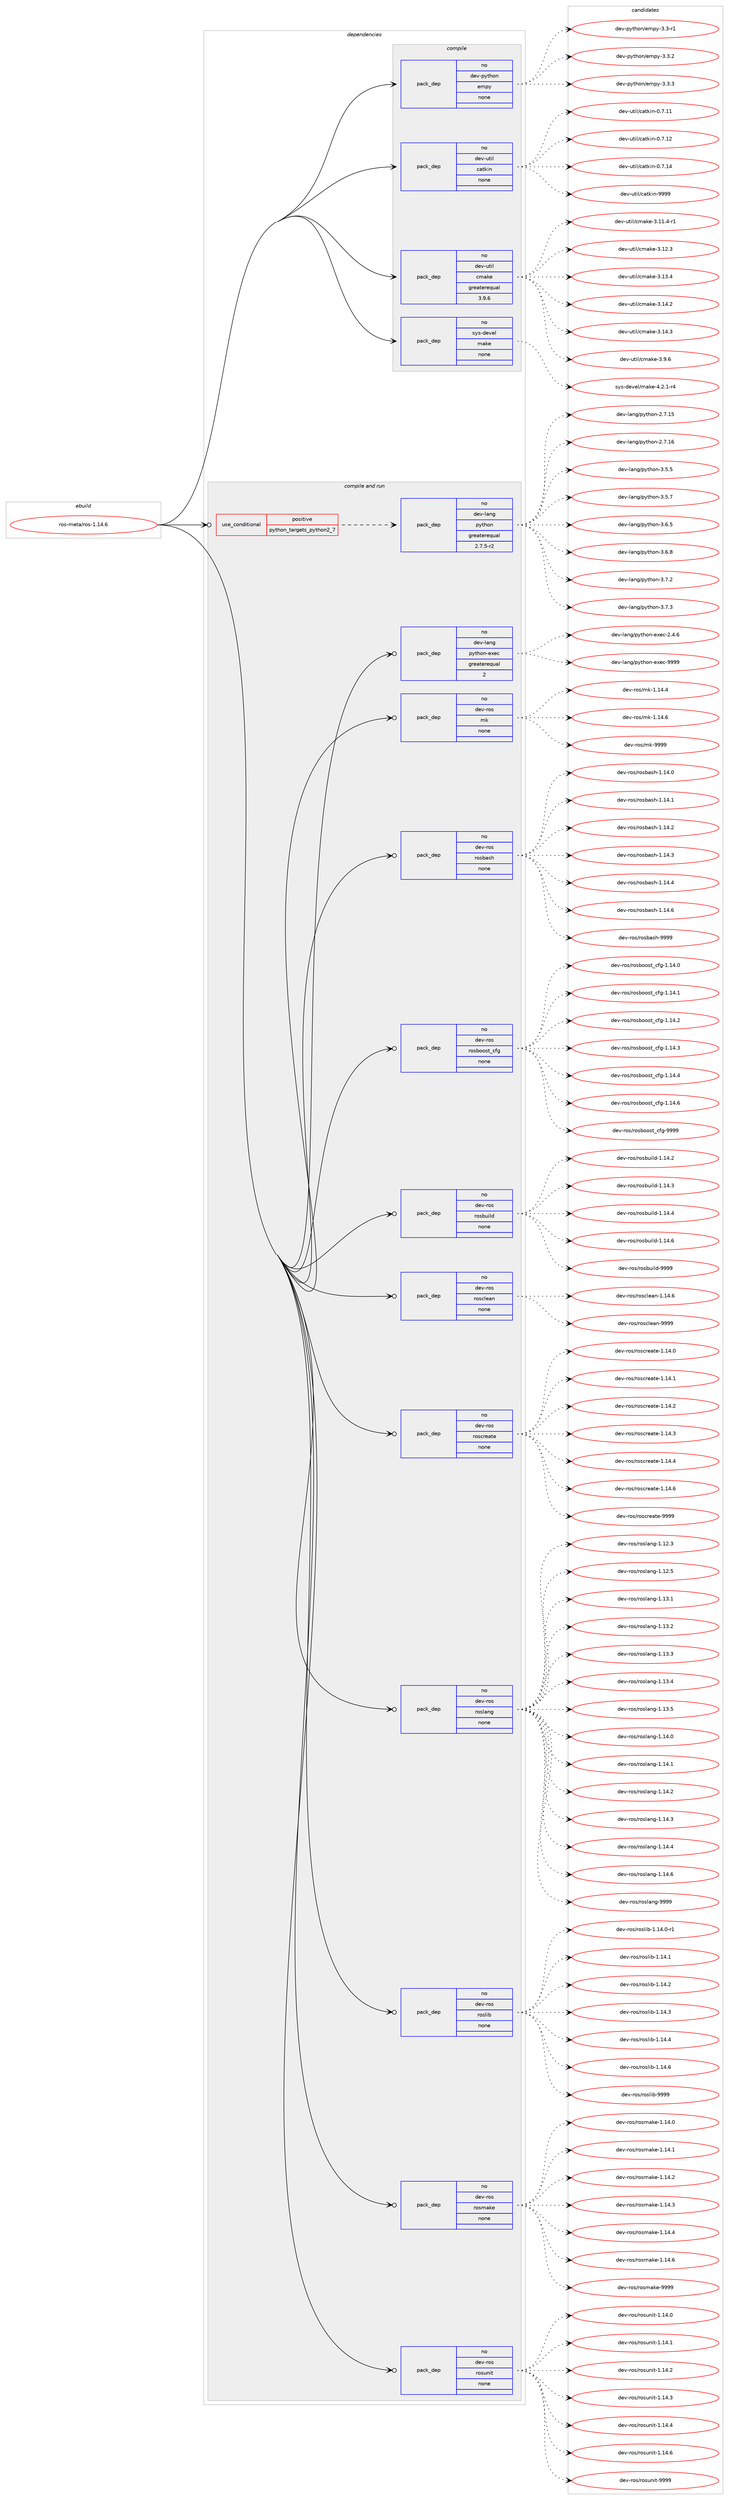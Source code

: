 digraph prolog {

# *************
# Graph options
# *************

newrank=true;
concentrate=true;
compound=true;
graph [rankdir=LR,fontname=Helvetica,fontsize=10,ranksep=1.5];#, ranksep=2.5, nodesep=0.2];
edge  [arrowhead=vee];
node  [fontname=Helvetica,fontsize=10];

# **********
# The ebuild
# **********

subgraph cluster_leftcol {
color=gray;
rank=same;
label=<<i>ebuild</i>>;
id [label="ros-meta/ros-1.14.6", color=red, width=4, href="../ros-meta/ros-1.14.6.svg"];
}

# ****************
# The dependencies
# ****************

subgraph cluster_midcol {
color=gray;
label=<<i>dependencies</i>>;
subgraph cluster_compile {
fillcolor="#eeeeee";
style=filled;
label=<<i>compile</i>>;
subgraph pack950 {
dependency1086 [label=<<TABLE BORDER="0" CELLBORDER="1" CELLSPACING="0" CELLPADDING="4" WIDTH="220"><TR><TD ROWSPAN="6" CELLPADDING="30">pack_dep</TD></TR><TR><TD WIDTH="110">no</TD></TR><TR><TD>dev-python</TD></TR><TR><TD>empy</TD></TR><TR><TD>none</TD></TR><TR><TD></TD></TR></TABLE>>, shape=none, color=blue];
}
id:e -> dependency1086:w [weight=20,style="solid",arrowhead="vee"];
subgraph pack951 {
dependency1087 [label=<<TABLE BORDER="0" CELLBORDER="1" CELLSPACING="0" CELLPADDING="4" WIDTH="220"><TR><TD ROWSPAN="6" CELLPADDING="30">pack_dep</TD></TR><TR><TD WIDTH="110">no</TD></TR><TR><TD>dev-util</TD></TR><TR><TD>catkin</TD></TR><TR><TD>none</TD></TR><TR><TD></TD></TR></TABLE>>, shape=none, color=blue];
}
id:e -> dependency1087:w [weight=20,style="solid",arrowhead="vee"];
subgraph pack952 {
dependency1088 [label=<<TABLE BORDER="0" CELLBORDER="1" CELLSPACING="0" CELLPADDING="4" WIDTH="220"><TR><TD ROWSPAN="6" CELLPADDING="30">pack_dep</TD></TR><TR><TD WIDTH="110">no</TD></TR><TR><TD>dev-util</TD></TR><TR><TD>cmake</TD></TR><TR><TD>greaterequal</TD></TR><TR><TD>3.9.6</TD></TR></TABLE>>, shape=none, color=blue];
}
id:e -> dependency1088:w [weight=20,style="solid",arrowhead="vee"];
subgraph pack953 {
dependency1089 [label=<<TABLE BORDER="0" CELLBORDER="1" CELLSPACING="0" CELLPADDING="4" WIDTH="220"><TR><TD ROWSPAN="6" CELLPADDING="30">pack_dep</TD></TR><TR><TD WIDTH="110">no</TD></TR><TR><TD>sys-devel</TD></TR><TR><TD>make</TD></TR><TR><TD>none</TD></TR><TR><TD></TD></TR></TABLE>>, shape=none, color=blue];
}
id:e -> dependency1089:w [weight=20,style="solid",arrowhead="vee"];
}
subgraph cluster_compileandrun {
fillcolor="#eeeeee";
style=filled;
label=<<i>compile and run</i>>;
subgraph cond124 {
dependency1090 [label=<<TABLE BORDER="0" CELLBORDER="1" CELLSPACING="0" CELLPADDING="4"><TR><TD ROWSPAN="3" CELLPADDING="10">use_conditional</TD></TR><TR><TD>positive</TD></TR><TR><TD>python_targets_python2_7</TD></TR></TABLE>>, shape=none, color=red];
subgraph pack954 {
dependency1091 [label=<<TABLE BORDER="0" CELLBORDER="1" CELLSPACING="0" CELLPADDING="4" WIDTH="220"><TR><TD ROWSPAN="6" CELLPADDING="30">pack_dep</TD></TR><TR><TD WIDTH="110">no</TD></TR><TR><TD>dev-lang</TD></TR><TR><TD>python</TD></TR><TR><TD>greaterequal</TD></TR><TR><TD>2.7.5-r2</TD></TR></TABLE>>, shape=none, color=blue];
}
dependency1090:e -> dependency1091:w [weight=20,style="dashed",arrowhead="vee"];
}
id:e -> dependency1090:w [weight=20,style="solid",arrowhead="odotvee"];
subgraph pack955 {
dependency1092 [label=<<TABLE BORDER="0" CELLBORDER="1" CELLSPACING="0" CELLPADDING="4" WIDTH="220"><TR><TD ROWSPAN="6" CELLPADDING="30">pack_dep</TD></TR><TR><TD WIDTH="110">no</TD></TR><TR><TD>dev-lang</TD></TR><TR><TD>python-exec</TD></TR><TR><TD>greaterequal</TD></TR><TR><TD>2</TD></TR></TABLE>>, shape=none, color=blue];
}
id:e -> dependency1092:w [weight=20,style="solid",arrowhead="odotvee"];
subgraph pack956 {
dependency1093 [label=<<TABLE BORDER="0" CELLBORDER="1" CELLSPACING="0" CELLPADDING="4" WIDTH="220"><TR><TD ROWSPAN="6" CELLPADDING="30">pack_dep</TD></TR><TR><TD WIDTH="110">no</TD></TR><TR><TD>dev-ros</TD></TR><TR><TD>mk</TD></TR><TR><TD>none</TD></TR><TR><TD></TD></TR></TABLE>>, shape=none, color=blue];
}
id:e -> dependency1093:w [weight=20,style="solid",arrowhead="odotvee"];
subgraph pack957 {
dependency1094 [label=<<TABLE BORDER="0" CELLBORDER="1" CELLSPACING="0" CELLPADDING="4" WIDTH="220"><TR><TD ROWSPAN="6" CELLPADDING="30">pack_dep</TD></TR><TR><TD WIDTH="110">no</TD></TR><TR><TD>dev-ros</TD></TR><TR><TD>rosbash</TD></TR><TR><TD>none</TD></TR><TR><TD></TD></TR></TABLE>>, shape=none, color=blue];
}
id:e -> dependency1094:w [weight=20,style="solid",arrowhead="odotvee"];
subgraph pack958 {
dependency1095 [label=<<TABLE BORDER="0" CELLBORDER="1" CELLSPACING="0" CELLPADDING="4" WIDTH="220"><TR><TD ROWSPAN="6" CELLPADDING="30">pack_dep</TD></TR><TR><TD WIDTH="110">no</TD></TR><TR><TD>dev-ros</TD></TR><TR><TD>rosboost_cfg</TD></TR><TR><TD>none</TD></TR><TR><TD></TD></TR></TABLE>>, shape=none, color=blue];
}
id:e -> dependency1095:w [weight=20,style="solid",arrowhead="odotvee"];
subgraph pack959 {
dependency1096 [label=<<TABLE BORDER="0" CELLBORDER="1" CELLSPACING="0" CELLPADDING="4" WIDTH="220"><TR><TD ROWSPAN="6" CELLPADDING="30">pack_dep</TD></TR><TR><TD WIDTH="110">no</TD></TR><TR><TD>dev-ros</TD></TR><TR><TD>rosbuild</TD></TR><TR><TD>none</TD></TR><TR><TD></TD></TR></TABLE>>, shape=none, color=blue];
}
id:e -> dependency1096:w [weight=20,style="solid",arrowhead="odotvee"];
subgraph pack960 {
dependency1097 [label=<<TABLE BORDER="0" CELLBORDER="1" CELLSPACING="0" CELLPADDING="4" WIDTH="220"><TR><TD ROWSPAN="6" CELLPADDING="30">pack_dep</TD></TR><TR><TD WIDTH="110">no</TD></TR><TR><TD>dev-ros</TD></TR><TR><TD>rosclean</TD></TR><TR><TD>none</TD></TR><TR><TD></TD></TR></TABLE>>, shape=none, color=blue];
}
id:e -> dependency1097:w [weight=20,style="solid",arrowhead="odotvee"];
subgraph pack961 {
dependency1098 [label=<<TABLE BORDER="0" CELLBORDER="1" CELLSPACING="0" CELLPADDING="4" WIDTH="220"><TR><TD ROWSPAN="6" CELLPADDING="30">pack_dep</TD></TR><TR><TD WIDTH="110">no</TD></TR><TR><TD>dev-ros</TD></TR><TR><TD>roscreate</TD></TR><TR><TD>none</TD></TR><TR><TD></TD></TR></TABLE>>, shape=none, color=blue];
}
id:e -> dependency1098:w [weight=20,style="solid",arrowhead="odotvee"];
subgraph pack962 {
dependency1099 [label=<<TABLE BORDER="0" CELLBORDER="1" CELLSPACING="0" CELLPADDING="4" WIDTH="220"><TR><TD ROWSPAN="6" CELLPADDING="30">pack_dep</TD></TR><TR><TD WIDTH="110">no</TD></TR><TR><TD>dev-ros</TD></TR><TR><TD>roslang</TD></TR><TR><TD>none</TD></TR><TR><TD></TD></TR></TABLE>>, shape=none, color=blue];
}
id:e -> dependency1099:w [weight=20,style="solid",arrowhead="odotvee"];
subgraph pack963 {
dependency1100 [label=<<TABLE BORDER="0" CELLBORDER="1" CELLSPACING="0" CELLPADDING="4" WIDTH="220"><TR><TD ROWSPAN="6" CELLPADDING="30">pack_dep</TD></TR><TR><TD WIDTH="110">no</TD></TR><TR><TD>dev-ros</TD></TR><TR><TD>roslib</TD></TR><TR><TD>none</TD></TR><TR><TD></TD></TR></TABLE>>, shape=none, color=blue];
}
id:e -> dependency1100:w [weight=20,style="solid",arrowhead="odotvee"];
subgraph pack964 {
dependency1101 [label=<<TABLE BORDER="0" CELLBORDER="1" CELLSPACING="0" CELLPADDING="4" WIDTH="220"><TR><TD ROWSPAN="6" CELLPADDING="30">pack_dep</TD></TR><TR><TD WIDTH="110">no</TD></TR><TR><TD>dev-ros</TD></TR><TR><TD>rosmake</TD></TR><TR><TD>none</TD></TR><TR><TD></TD></TR></TABLE>>, shape=none, color=blue];
}
id:e -> dependency1101:w [weight=20,style="solid",arrowhead="odotvee"];
subgraph pack965 {
dependency1102 [label=<<TABLE BORDER="0" CELLBORDER="1" CELLSPACING="0" CELLPADDING="4" WIDTH="220"><TR><TD ROWSPAN="6" CELLPADDING="30">pack_dep</TD></TR><TR><TD WIDTH="110">no</TD></TR><TR><TD>dev-ros</TD></TR><TR><TD>rosunit</TD></TR><TR><TD>none</TD></TR><TR><TD></TD></TR></TABLE>>, shape=none, color=blue];
}
id:e -> dependency1102:w [weight=20,style="solid",arrowhead="odotvee"];
}
subgraph cluster_run {
fillcolor="#eeeeee";
style=filled;
label=<<i>run</i>>;
}
}

# **************
# The candidates
# **************

subgraph cluster_choices {
rank=same;
color=gray;
label=<<i>candidates</i>>;

subgraph choice950 {
color=black;
nodesep=1;
choice1001011184511212111610411111047101109112121455146514511449 [label="dev-python/empy-3.3-r1", color=red, width=4,href="../dev-python/empy-3.3-r1.svg"];
choice1001011184511212111610411111047101109112121455146514650 [label="dev-python/empy-3.3.2", color=red, width=4,href="../dev-python/empy-3.3.2.svg"];
choice1001011184511212111610411111047101109112121455146514651 [label="dev-python/empy-3.3.3", color=red, width=4,href="../dev-python/empy-3.3.3.svg"];
dependency1086:e -> choice1001011184511212111610411111047101109112121455146514511449:w [style=dotted,weight="100"];
dependency1086:e -> choice1001011184511212111610411111047101109112121455146514650:w [style=dotted,weight="100"];
dependency1086:e -> choice1001011184511212111610411111047101109112121455146514651:w [style=dotted,weight="100"];
}
subgraph choice951 {
color=black;
nodesep=1;
choice1001011184511711610510847999711610710511045484655464949 [label="dev-util/catkin-0.7.11", color=red, width=4,href="../dev-util/catkin-0.7.11.svg"];
choice1001011184511711610510847999711610710511045484655464950 [label="dev-util/catkin-0.7.12", color=red, width=4,href="../dev-util/catkin-0.7.12.svg"];
choice1001011184511711610510847999711610710511045484655464952 [label="dev-util/catkin-0.7.14", color=red, width=4,href="../dev-util/catkin-0.7.14.svg"];
choice100101118451171161051084799971161071051104557575757 [label="dev-util/catkin-9999", color=red, width=4,href="../dev-util/catkin-9999.svg"];
dependency1087:e -> choice1001011184511711610510847999711610710511045484655464949:w [style=dotted,weight="100"];
dependency1087:e -> choice1001011184511711610510847999711610710511045484655464950:w [style=dotted,weight="100"];
dependency1087:e -> choice1001011184511711610510847999711610710511045484655464952:w [style=dotted,weight="100"];
dependency1087:e -> choice100101118451171161051084799971161071051104557575757:w [style=dotted,weight="100"];
}
subgraph choice952 {
color=black;
nodesep=1;
choice10010111845117116105108479910997107101455146494946524511449 [label="dev-util/cmake-3.11.4-r1", color=red, width=4,href="../dev-util/cmake-3.11.4-r1.svg"];
choice1001011184511711610510847991099710710145514649504651 [label="dev-util/cmake-3.12.3", color=red, width=4,href="../dev-util/cmake-3.12.3.svg"];
choice1001011184511711610510847991099710710145514649514652 [label="dev-util/cmake-3.13.4", color=red, width=4,href="../dev-util/cmake-3.13.4.svg"];
choice1001011184511711610510847991099710710145514649524650 [label="dev-util/cmake-3.14.2", color=red, width=4,href="../dev-util/cmake-3.14.2.svg"];
choice1001011184511711610510847991099710710145514649524651 [label="dev-util/cmake-3.14.3", color=red, width=4,href="../dev-util/cmake-3.14.3.svg"];
choice10010111845117116105108479910997107101455146574654 [label="dev-util/cmake-3.9.6", color=red, width=4,href="../dev-util/cmake-3.9.6.svg"];
dependency1088:e -> choice10010111845117116105108479910997107101455146494946524511449:w [style=dotted,weight="100"];
dependency1088:e -> choice1001011184511711610510847991099710710145514649504651:w [style=dotted,weight="100"];
dependency1088:e -> choice1001011184511711610510847991099710710145514649514652:w [style=dotted,weight="100"];
dependency1088:e -> choice1001011184511711610510847991099710710145514649524650:w [style=dotted,weight="100"];
dependency1088:e -> choice1001011184511711610510847991099710710145514649524651:w [style=dotted,weight="100"];
dependency1088:e -> choice10010111845117116105108479910997107101455146574654:w [style=dotted,weight="100"];
}
subgraph choice953 {
color=black;
nodesep=1;
choice1151211154510010111810110847109971071014552465046494511452 [label="sys-devel/make-4.2.1-r4", color=red, width=4,href="../sys-devel/make-4.2.1-r4.svg"];
dependency1089:e -> choice1151211154510010111810110847109971071014552465046494511452:w [style=dotted,weight="100"];
}
subgraph choice954 {
color=black;
nodesep=1;
choice10010111845108971101034711212111610411111045504655464953 [label="dev-lang/python-2.7.15", color=red, width=4,href="../dev-lang/python-2.7.15.svg"];
choice10010111845108971101034711212111610411111045504655464954 [label="dev-lang/python-2.7.16", color=red, width=4,href="../dev-lang/python-2.7.16.svg"];
choice100101118451089711010347112121116104111110455146534653 [label="dev-lang/python-3.5.5", color=red, width=4,href="../dev-lang/python-3.5.5.svg"];
choice100101118451089711010347112121116104111110455146534655 [label="dev-lang/python-3.5.7", color=red, width=4,href="../dev-lang/python-3.5.7.svg"];
choice100101118451089711010347112121116104111110455146544653 [label="dev-lang/python-3.6.5", color=red, width=4,href="../dev-lang/python-3.6.5.svg"];
choice100101118451089711010347112121116104111110455146544656 [label="dev-lang/python-3.6.8", color=red, width=4,href="../dev-lang/python-3.6.8.svg"];
choice100101118451089711010347112121116104111110455146554650 [label="dev-lang/python-3.7.2", color=red, width=4,href="../dev-lang/python-3.7.2.svg"];
choice100101118451089711010347112121116104111110455146554651 [label="dev-lang/python-3.7.3", color=red, width=4,href="../dev-lang/python-3.7.3.svg"];
dependency1091:e -> choice10010111845108971101034711212111610411111045504655464953:w [style=dotted,weight="100"];
dependency1091:e -> choice10010111845108971101034711212111610411111045504655464954:w [style=dotted,weight="100"];
dependency1091:e -> choice100101118451089711010347112121116104111110455146534653:w [style=dotted,weight="100"];
dependency1091:e -> choice100101118451089711010347112121116104111110455146534655:w [style=dotted,weight="100"];
dependency1091:e -> choice100101118451089711010347112121116104111110455146544653:w [style=dotted,weight="100"];
dependency1091:e -> choice100101118451089711010347112121116104111110455146544656:w [style=dotted,weight="100"];
dependency1091:e -> choice100101118451089711010347112121116104111110455146554650:w [style=dotted,weight="100"];
dependency1091:e -> choice100101118451089711010347112121116104111110455146554651:w [style=dotted,weight="100"];
}
subgraph choice955 {
color=black;
nodesep=1;
choice1001011184510897110103471121211161041111104510112010199455046524654 [label="dev-lang/python-exec-2.4.6", color=red, width=4,href="../dev-lang/python-exec-2.4.6.svg"];
choice10010111845108971101034711212111610411111045101120101994557575757 [label="dev-lang/python-exec-9999", color=red, width=4,href="../dev-lang/python-exec-9999.svg"];
dependency1092:e -> choice1001011184510897110103471121211161041111104510112010199455046524654:w [style=dotted,weight="100"];
dependency1092:e -> choice10010111845108971101034711212111610411111045101120101994557575757:w [style=dotted,weight="100"];
}
subgraph choice956 {
color=black;
nodesep=1;
choice100101118451141111154710910745494649524652 [label="dev-ros/mk-1.14.4", color=red, width=4,href="../dev-ros/mk-1.14.4.svg"];
choice100101118451141111154710910745494649524654 [label="dev-ros/mk-1.14.6", color=red, width=4,href="../dev-ros/mk-1.14.6.svg"];
choice10010111845114111115471091074557575757 [label="dev-ros/mk-9999", color=red, width=4,href="../dev-ros/mk-9999.svg"];
dependency1093:e -> choice100101118451141111154710910745494649524652:w [style=dotted,weight="100"];
dependency1093:e -> choice100101118451141111154710910745494649524654:w [style=dotted,weight="100"];
dependency1093:e -> choice10010111845114111115471091074557575757:w [style=dotted,weight="100"];
}
subgraph choice957 {
color=black;
nodesep=1;
choice1001011184511411111547114111115989711510445494649524648 [label="dev-ros/rosbash-1.14.0", color=red, width=4,href="../dev-ros/rosbash-1.14.0.svg"];
choice1001011184511411111547114111115989711510445494649524649 [label="dev-ros/rosbash-1.14.1", color=red, width=4,href="../dev-ros/rosbash-1.14.1.svg"];
choice1001011184511411111547114111115989711510445494649524650 [label="dev-ros/rosbash-1.14.2", color=red, width=4,href="../dev-ros/rosbash-1.14.2.svg"];
choice1001011184511411111547114111115989711510445494649524651 [label="dev-ros/rosbash-1.14.3", color=red, width=4,href="../dev-ros/rosbash-1.14.3.svg"];
choice1001011184511411111547114111115989711510445494649524652 [label="dev-ros/rosbash-1.14.4", color=red, width=4,href="../dev-ros/rosbash-1.14.4.svg"];
choice1001011184511411111547114111115989711510445494649524654 [label="dev-ros/rosbash-1.14.6", color=red, width=4,href="../dev-ros/rosbash-1.14.6.svg"];
choice100101118451141111154711411111598971151044557575757 [label="dev-ros/rosbash-9999", color=red, width=4,href="../dev-ros/rosbash-9999.svg"];
dependency1094:e -> choice1001011184511411111547114111115989711510445494649524648:w [style=dotted,weight="100"];
dependency1094:e -> choice1001011184511411111547114111115989711510445494649524649:w [style=dotted,weight="100"];
dependency1094:e -> choice1001011184511411111547114111115989711510445494649524650:w [style=dotted,weight="100"];
dependency1094:e -> choice1001011184511411111547114111115989711510445494649524651:w [style=dotted,weight="100"];
dependency1094:e -> choice1001011184511411111547114111115989711510445494649524652:w [style=dotted,weight="100"];
dependency1094:e -> choice1001011184511411111547114111115989711510445494649524654:w [style=dotted,weight="100"];
dependency1094:e -> choice100101118451141111154711411111598971151044557575757:w [style=dotted,weight="100"];
}
subgraph choice958 {
color=black;
nodesep=1;
choice100101118451141111154711411111598111111115116959910210345494649524648 [label="dev-ros/rosboost_cfg-1.14.0", color=red, width=4,href="../dev-ros/rosboost_cfg-1.14.0.svg"];
choice100101118451141111154711411111598111111115116959910210345494649524649 [label="dev-ros/rosboost_cfg-1.14.1", color=red, width=4,href="../dev-ros/rosboost_cfg-1.14.1.svg"];
choice100101118451141111154711411111598111111115116959910210345494649524650 [label="dev-ros/rosboost_cfg-1.14.2", color=red, width=4,href="../dev-ros/rosboost_cfg-1.14.2.svg"];
choice100101118451141111154711411111598111111115116959910210345494649524651 [label="dev-ros/rosboost_cfg-1.14.3", color=red, width=4,href="../dev-ros/rosboost_cfg-1.14.3.svg"];
choice100101118451141111154711411111598111111115116959910210345494649524652 [label="dev-ros/rosboost_cfg-1.14.4", color=red, width=4,href="../dev-ros/rosboost_cfg-1.14.4.svg"];
choice100101118451141111154711411111598111111115116959910210345494649524654 [label="dev-ros/rosboost_cfg-1.14.6", color=red, width=4,href="../dev-ros/rosboost_cfg-1.14.6.svg"];
choice10010111845114111115471141111159811111111511695991021034557575757 [label="dev-ros/rosboost_cfg-9999", color=red, width=4,href="../dev-ros/rosboost_cfg-9999.svg"];
dependency1095:e -> choice100101118451141111154711411111598111111115116959910210345494649524648:w [style=dotted,weight="100"];
dependency1095:e -> choice100101118451141111154711411111598111111115116959910210345494649524649:w [style=dotted,weight="100"];
dependency1095:e -> choice100101118451141111154711411111598111111115116959910210345494649524650:w [style=dotted,weight="100"];
dependency1095:e -> choice100101118451141111154711411111598111111115116959910210345494649524651:w [style=dotted,weight="100"];
dependency1095:e -> choice100101118451141111154711411111598111111115116959910210345494649524652:w [style=dotted,weight="100"];
dependency1095:e -> choice100101118451141111154711411111598111111115116959910210345494649524654:w [style=dotted,weight="100"];
dependency1095:e -> choice10010111845114111115471141111159811111111511695991021034557575757:w [style=dotted,weight="100"];
}
subgraph choice959 {
color=black;
nodesep=1;
choice10010111845114111115471141111159811710510810045494649524650 [label="dev-ros/rosbuild-1.14.2", color=red, width=4,href="../dev-ros/rosbuild-1.14.2.svg"];
choice10010111845114111115471141111159811710510810045494649524651 [label="dev-ros/rosbuild-1.14.3", color=red, width=4,href="../dev-ros/rosbuild-1.14.3.svg"];
choice10010111845114111115471141111159811710510810045494649524652 [label="dev-ros/rosbuild-1.14.4", color=red, width=4,href="../dev-ros/rosbuild-1.14.4.svg"];
choice10010111845114111115471141111159811710510810045494649524654 [label="dev-ros/rosbuild-1.14.6", color=red, width=4,href="../dev-ros/rosbuild-1.14.6.svg"];
choice1001011184511411111547114111115981171051081004557575757 [label="dev-ros/rosbuild-9999", color=red, width=4,href="../dev-ros/rosbuild-9999.svg"];
dependency1096:e -> choice10010111845114111115471141111159811710510810045494649524650:w [style=dotted,weight="100"];
dependency1096:e -> choice10010111845114111115471141111159811710510810045494649524651:w [style=dotted,weight="100"];
dependency1096:e -> choice10010111845114111115471141111159811710510810045494649524652:w [style=dotted,weight="100"];
dependency1096:e -> choice10010111845114111115471141111159811710510810045494649524654:w [style=dotted,weight="100"];
dependency1096:e -> choice1001011184511411111547114111115981171051081004557575757:w [style=dotted,weight="100"];
}
subgraph choice960 {
color=black;
nodesep=1;
choice1001011184511411111547114111115991081019711045494649524654 [label="dev-ros/rosclean-1.14.6", color=red, width=4,href="../dev-ros/rosclean-1.14.6.svg"];
choice100101118451141111154711411111599108101971104557575757 [label="dev-ros/rosclean-9999", color=red, width=4,href="../dev-ros/rosclean-9999.svg"];
dependency1097:e -> choice1001011184511411111547114111115991081019711045494649524654:w [style=dotted,weight="100"];
dependency1097:e -> choice100101118451141111154711411111599108101971104557575757:w [style=dotted,weight="100"];
}
subgraph choice961 {
color=black;
nodesep=1;
choice1001011184511411111547114111115991141019711610145494649524648 [label="dev-ros/roscreate-1.14.0", color=red, width=4,href="../dev-ros/roscreate-1.14.0.svg"];
choice1001011184511411111547114111115991141019711610145494649524649 [label="dev-ros/roscreate-1.14.1", color=red, width=4,href="../dev-ros/roscreate-1.14.1.svg"];
choice1001011184511411111547114111115991141019711610145494649524650 [label="dev-ros/roscreate-1.14.2", color=red, width=4,href="../dev-ros/roscreate-1.14.2.svg"];
choice1001011184511411111547114111115991141019711610145494649524651 [label="dev-ros/roscreate-1.14.3", color=red, width=4,href="../dev-ros/roscreate-1.14.3.svg"];
choice1001011184511411111547114111115991141019711610145494649524652 [label="dev-ros/roscreate-1.14.4", color=red, width=4,href="../dev-ros/roscreate-1.14.4.svg"];
choice1001011184511411111547114111115991141019711610145494649524654 [label="dev-ros/roscreate-1.14.6", color=red, width=4,href="../dev-ros/roscreate-1.14.6.svg"];
choice100101118451141111154711411111599114101971161014557575757 [label="dev-ros/roscreate-9999", color=red, width=4,href="../dev-ros/roscreate-9999.svg"];
dependency1098:e -> choice1001011184511411111547114111115991141019711610145494649524648:w [style=dotted,weight="100"];
dependency1098:e -> choice1001011184511411111547114111115991141019711610145494649524649:w [style=dotted,weight="100"];
dependency1098:e -> choice1001011184511411111547114111115991141019711610145494649524650:w [style=dotted,weight="100"];
dependency1098:e -> choice1001011184511411111547114111115991141019711610145494649524651:w [style=dotted,weight="100"];
dependency1098:e -> choice1001011184511411111547114111115991141019711610145494649524652:w [style=dotted,weight="100"];
dependency1098:e -> choice1001011184511411111547114111115991141019711610145494649524654:w [style=dotted,weight="100"];
dependency1098:e -> choice100101118451141111154711411111599114101971161014557575757:w [style=dotted,weight="100"];
}
subgraph choice962 {
color=black;
nodesep=1;
choice10010111845114111115471141111151089711010345494649504651 [label="dev-ros/roslang-1.12.3", color=red, width=4,href="../dev-ros/roslang-1.12.3.svg"];
choice10010111845114111115471141111151089711010345494649504653 [label="dev-ros/roslang-1.12.5", color=red, width=4,href="../dev-ros/roslang-1.12.5.svg"];
choice10010111845114111115471141111151089711010345494649514649 [label="dev-ros/roslang-1.13.1", color=red, width=4,href="../dev-ros/roslang-1.13.1.svg"];
choice10010111845114111115471141111151089711010345494649514650 [label="dev-ros/roslang-1.13.2", color=red, width=4,href="../dev-ros/roslang-1.13.2.svg"];
choice10010111845114111115471141111151089711010345494649514651 [label="dev-ros/roslang-1.13.3", color=red, width=4,href="../dev-ros/roslang-1.13.3.svg"];
choice10010111845114111115471141111151089711010345494649514652 [label="dev-ros/roslang-1.13.4", color=red, width=4,href="../dev-ros/roslang-1.13.4.svg"];
choice10010111845114111115471141111151089711010345494649514653 [label="dev-ros/roslang-1.13.5", color=red, width=4,href="../dev-ros/roslang-1.13.5.svg"];
choice10010111845114111115471141111151089711010345494649524648 [label="dev-ros/roslang-1.14.0", color=red, width=4,href="../dev-ros/roslang-1.14.0.svg"];
choice10010111845114111115471141111151089711010345494649524649 [label="dev-ros/roslang-1.14.1", color=red, width=4,href="../dev-ros/roslang-1.14.1.svg"];
choice10010111845114111115471141111151089711010345494649524650 [label="dev-ros/roslang-1.14.2", color=red, width=4,href="../dev-ros/roslang-1.14.2.svg"];
choice10010111845114111115471141111151089711010345494649524651 [label="dev-ros/roslang-1.14.3", color=red, width=4,href="../dev-ros/roslang-1.14.3.svg"];
choice10010111845114111115471141111151089711010345494649524652 [label="dev-ros/roslang-1.14.4", color=red, width=4,href="../dev-ros/roslang-1.14.4.svg"];
choice10010111845114111115471141111151089711010345494649524654 [label="dev-ros/roslang-1.14.6", color=red, width=4,href="../dev-ros/roslang-1.14.6.svg"];
choice1001011184511411111547114111115108971101034557575757 [label="dev-ros/roslang-9999", color=red, width=4,href="../dev-ros/roslang-9999.svg"];
dependency1099:e -> choice10010111845114111115471141111151089711010345494649504651:w [style=dotted,weight="100"];
dependency1099:e -> choice10010111845114111115471141111151089711010345494649504653:w [style=dotted,weight="100"];
dependency1099:e -> choice10010111845114111115471141111151089711010345494649514649:w [style=dotted,weight="100"];
dependency1099:e -> choice10010111845114111115471141111151089711010345494649514650:w [style=dotted,weight="100"];
dependency1099:e -> choice10010111845114111115471141111151089711010345494649514651:w [style=dotted,weight="100"];
dependency1099:e -> choice10010111845114111115471141111151089711010345494649514652:w [style=dotted,weight="100"];
dependency1099:e -> choice10010111845114111115471141111151089711010345494649514653:w [style=dotted,weight="100"];
dependency1099:e -> choice10010111845114111115471141111151089711010345494649524648:w [style=dotted,weight="100"];
dependency1099:e -> choice10010111845114111115471141111151089711010345494649524649:w [style=dotted,weight="100"];
dependency1099:e -> choice10010111845114111115471141111151089711010345494649524650:w [style=dotted,weight="100"];
dependency1099:e -> choice10010111845114111115471141111151089711010345494649524651:w [style=dotted,weight="100"];
dependency1099:e -> choice10010111845114111115471141111151089711010345494649524652:w [style=dotted,weight="100"];
dependency1099:e -> choice10010111845114111115471141111151089711010345494649524654:w [style=dotted,weight="100"];
dependency1099:e -> choice1001011184511411111547114111115108971101034557575757:w [style=dotted,weight="100"];
}
subgraph choice963 {
color=black;
nodesep=1;
choice100101118451141111154711411111510810598454946495246484511449 [label="dev-ros/roslib-1.14.0-r1", color=red, width=4,href="../dev-ros/roslib-1.14.0-r1.svg"];
choice10010111845114111115471141111151081059845494649524649 [label="dev-ros/roslib-1.14.1", color=red, width=4,href="../dev-ros/roslib-1.14.1.svg"];
choice10010111845114111115471141111151081059845494649524650 [label="dev-ros/roslib-1.14.2", color=red, width=4,href="../dev-ros/roslib-1.14.2.svg"];
choice10010111845114111115471141111151081059845494649524651 [label="dev-ros/roslib-1.14.3", color=red, width=4,href="../dev-ros/roslib-1.14.3.svg"];
choice10010111845114111115471141111151081059845494649524652 [label="dev-ros/roslib-1.14.4", color=red, width=4,href="../dev-ros/roslib-1.14.4.svg"];
choice10010111845114111115471141111151081059845494649524654 [label="dev-ros/roslib-1.14.6", color=red, width=4,href="../dev-ros/roslib-1.14.6.svg"];
choice1001011184511411111547114111115108105984557575757 [label="dev-ros/roslib-9999", color=red, width=4,href="../dev-ros/roslib-9999.svg"];
dependency1100:e -> choice100101118451141111154711411111510810598454946495246484511449:w [style=dotted,weight="100"];
dependency1100:e -> choice10010111845114111115471141111151081059845494649524649:w [style=dotted,weight="100"];
dependency1100:e -> choice10010111845114111115471141111151081059845494649524650:w [style=dotted,weight="100"];
dependency1100:e -> choice10010111845114111115471141111151081059845494649524651:w [style=dotted,weight="100"];
dependency1100:e -> choice10010111845114111115471141111151081059845494649524652:w [style=dotted,weight="100"];
dependency1100:e -> choice10010111845114111115471141111151081059845494649524654:w [style=dotted,weight="100"];
dependency1100:e -> choice1001011184511411111547114111115108105984557575757:w [style=dotted,weight="100"];
}
subgraph choice964 {
color=black;
nodesep=1;
choice10010111845114111115471141111151099710710145494649524648 [label="dev-ros/rosmake-1.14.0", color=red, width=4,href="../dev-ros/rosmake-1.14.0.svg"];
choice10010111845114111115471141111151099710710145494649524649 [label="dev-ros/rosmake-1.14.1", color=red, width=4,href="../dev-ros/rosmake-1.14.1.svg"];
choice10010111845114111115471141111151099710710145494649524650 [label="dev-ros/rosmake-1.14.2", color=red, width=4,href="../dev-ros/rosmake-1.14.2.svg"];
choice10010111845114111115471141111151099710710145494649524651 [label="dev-ros/rosmake-1.14.3", color=red, width=4,href="../dev-ros/rosmake-1.14.3.svg"];
choice10010111845114111115471141111151099710710145494649524652 [label="dev-ros/rosmake-1.14.4", color=red, width=4,href="../dev-ros/rosmake-1.14.4.svg"];
choice10010111845114111115471141111151099710710145494649524654 [label="dev-ros/rosmake-1.14.6", color=red, width=4,href="../dev-ros/rosmake-1.14.6.svg"];
choice1001011184511411111547114111115109971071014557575757 [label="dev-ros/rosmake-9999", color=red, width=4,href="../dev-ros/rosmake-9999.svg"];
dependency1101:e -> choice10010111845114111115471141111151099710710145494649524648:w [style=dotted,weight="100"];
dependency1101:e -> choice10010111845114111115471141111151099710710145494649524649:w [style=dotted,weight="100"];
dependency1101:e -> choice10010111845114111115471141111151099710710145494649524650:w [style=dotted,weight="100"];
dependency1101:e -> choice10010111845114111115471141111151099710710145494649524651:w [style=dotted,weight="100"];
dependency1101:e -> choice10010111845114111115471141111151099710710145494649524652:w [style=dotted,weight="100"];
dependency1101:e -> choice10010111845114111115471141111151099710710145494649524654:w [style=dotted,weight="100"];
dependency1101:e -> choice1001011184511411111547114111115109971071014557575757:w [style=dotted,weight="100"];
}
subgraph choice965 {
color=black;
nodesep=1;
choice100101118451141111154711411111511711010511645494649524648 [label="dev-ros/rosunit-1.14.0", color=red, width=4,href="../dev-ros/rosunit-1.14.0.svg"];
choice100101118451141111154711411111511711010511645494649524649 [label="dev-ros/rosunit-1.14.1", color=red, width=4,href="../dev-ros/rosunit-1.14.1.svg"];
choice100101118451141111154711411111511711010511645494649524650 [label="dev-ros/rosunit-1.14.2", color=red, width=4,href="../dev-ros/rosunit-1.14.2.svg"];
choice100101118451141111154711411111511711010511645494649524651 [label="dev-ros/rosunit-1.14.3", color=red, width=4,href="../dev-ros/rosunit-1.14.3.svg"];
choice100101118451141111154711411111511711010511645494649524652 [label="dev-ros/rosunit-1.14.4", color=red, width=4,href="../dev-ros/rosunit-1.14.4.svg"];
choice100101118451141111154711411111511711010511645494649524654 [label="dev-ros/rosunit-1.14.6", color=red, width=4,href="../dev-ros/rosunit-1.14.6.svg"];
choice10010111845114111115471141111151171101051164557575757 [label="dev-ros/rosunit-9999", color=red, width=4,href="../dev-ros/rosunit-9999.svg"];
dependency1102:e -> choice100101118451141111154711411111511711010511645494649524648:w [style=dotted,weight="100"];
dependency1102:e -> choice100101118451141111154711411111511711010511645494649524649:w [style=dotted,weight="100"];
dependency1102:e -> choice100101118451141111154711411111511711010511645494649524650:w [style=dotted,weight="100"];
dependency1102:e -> choice100101118451141111154711411111511711010511645494649524651:w [style=dotted,weight="100"];
dependency1102:e -> choice100101118451141111154711411111511711010511645494649524652:w [style=dotted,weight="100"];
dependency1102:e -> choice100101118451141111154711411111511711010511645494649524654:w [style=dotted,weight="100"];
dependency1102:e -> choice10010111845114111115471141111151171101051164557575757:w [style=dotted,weight="100"];
}
}

}
